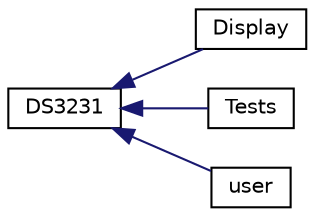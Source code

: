 digraph "Graphical Class Hierarchy"
{
  edge [fontname="Helvetica",fontsize="10",labelfontname="Helvetica",labelfontsize="10"];
  node [fontname="Helvetica",fontsize="10",shape=record];
  rankdir="LR";
  Node0 [label="DS3231",height=0.2,width=0.4,color="black", fillcolor="white", style="filled",URL="$classDS3231.html",tooltip="/// The DS3231 class written to be used with a DS3231 RTC  /// This class is written to give a interf..."];
  Node0 -> Node1 [dir="back",color="midnightblue",fontsize="10",style="solid",fontname="Helvetica"];
  Node1 [label="Display",height=0.2,width=0.4,color="black", fillcolor="white", style="filled",URL="$classDisplay.html",tooltip="///The display class for a OLED display "];
  Node0 -> Node2 [dir="back",color="midnightblue",fontsize="10",style="solid",fontname="Helvetica"];
  Node2 [label="Tests",height=0.2,width=0.4,color="black", fillcolor="white", style="filled",URL="$classTests.html",tooltip="///The Tests class to test DS3231 functions "];
  Node0 -> Node3 [dir="back",color="midnightblue",fontsize="10",style="solid",fontname="Helvetica"];
  Node3 [label="user",height=0.2,width=0.4,color="black", fillcolor="white", style="filled",URL="$classuser.html",tooltip="///The user class for a OLED display set time and date menu "];
}
